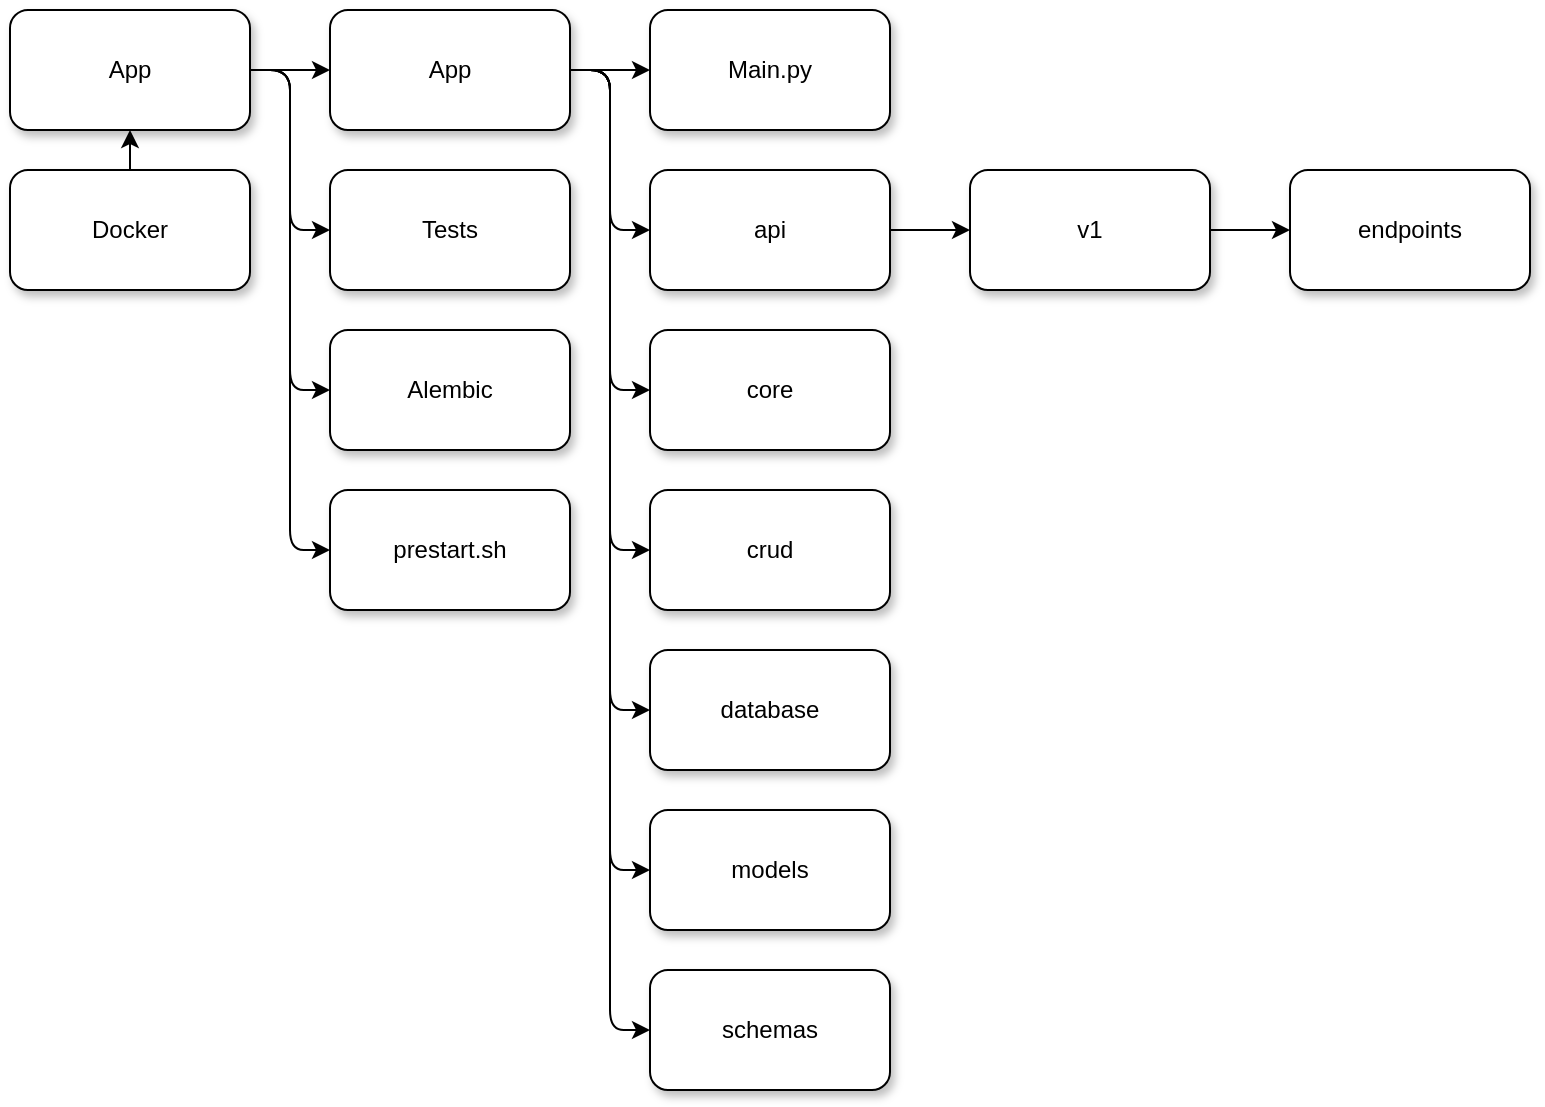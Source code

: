 <mxfile>
    <diagram id="UM4Yagg3QuazXhjJprLF" name="Page-1">
        <mxGraphModel dx="1007" dy="601" grid="1" gridSize="10" guides="1" tooltips="1" connect="1" arrows="1" fold="1" page="1" pageScale="1" pageWidth="1169" pageHeight="1654" math="0" shadow="0">
            <root>
                <mxCell id="0"/>
                <mxCell id="1" parent="0"/>
                <mxCell id="16" style="edgeStyle=orthogonalEdgeStyle;html=1;exitX=1;exitY=0.5;exitDx=0;exitDy=0;entryX=0;entryY=0.5;entryDx=0;entryDy=0;" edge="1" parent="1" source="2" target="13">
                    <mxGeometry relative="1" as="geometry"/>
                </mxCell>
                <mxCell id="17" style="edgeStyle=orthogonalEdgeStyle;html=1;exitX=1;exitY=0.5;exitDx=0;exitDy=0;entryX=0;entryY=0.5;entryDx=0;entryDy=0;" edge="1" parent="1" source="2" target="14">
                    <mxGeometry relative="1" as="geometry"/>
                </mxCell>
                <mxCell id="18" style="edgeStyle=orthogonalEdgeStyle;html=1;exitX=1;exitY=0.5;exitDx=0;exitDy=0;entryX=0;entryY=0.5;entryDx=0;entryDy=0;" edge="1" parent="1" source="2" target="3">
                    <mxGeometry relative="1" as="geometry"/>
                </mxCell>
                <mxCell id="42" style="edgeStyle=orthogonalEdgeStyle;html=1;exitX=1;exitY=0.5;exitDx=0;exitDy=0;entryX=0;entryY=0.5;entryDx=0;entryDy=0;" edge="1" parent="1" source="2" target="41">
                    <mxGeometry relative="1" as="geometry"/>
                </mxCell>
                <mxCell id="2" value="App" style="whiteSpace=wrap;html=1;rounded=1;strokeColor=default;shadow=1;" vertex="1" parent="1">
                    <mxGeometry x="30" y="120" width="120" height="60" as="geometry"/>
                </mxCell>
                <mxCell id="21" style="edgeStyle=orthogonalEdgeStyle;html=1;exitX=1;exitY=0.5;exitDx=0;exitDy=0;entryX=0;entryY=0.5;entryDx=0;entryDy=0;" edge="1" parent="1" source="3" target="20">
                    <mxGeometry relative="1" as="geometry"/>
                </mxCell>
                <mxCell id="29" style="edgeStyle=orthogonalEdgeStyle;html=1;exitX=1;exitY=0.5;exitDx=0;exitDy=0;entryX=0;entryY=0.5;entryDx=0;entryDy=0;" edge="1" parent="1" source="3" target="23">
                    <mxGeometry relative="1" as="geometry"/>
                </mxCell>
                <mxCell id="30" style="edgeStyle=orthogonalEdgeStyle;html=1;exitX=1;exitY=0.5;exitDx=0;exitDy=0;entryX=0;entryY=0.5;entryDx=0;entryDy=0;" edge="1" parent="1" source="3" target="26">
                    <mxGeometry relative="1" as="geometry"/>
                </mxCell>
                <mxCell id="31" style="edgeStyle=orthogonalEdgeStyle;html=1;exitX=1;exitY=0.5;exitDx=0;exitDy=0;entryX=0;entryY=0.5;entryDx=0;entryDy=0;" edge="1" parent="1" source="3" target="24">
                    <mxGeometry relative="1" as="geometry"/>
                </mxCell>
                <mxCell id="32" style="edgeStyle=orthogonalEdgeStyle;html=1;exitX=1;exitY=0.5;exitDx=0;exitDy=0;entryX=0;entryY=0.5;entryDx=0;entryDy=0;" edge="1" parent="1" source="3" target="25">
                    <mxGeometry relative="1" as="geometry"/>
                </mxCell>
                <mxCell id="33" style="edgeStyle=orthogonalEdgeStyle;html=1;exitX=1;exitY=0.5;exitDx=0;exitDy=0;entryX=0;entryY=0.5;entryDx=0;entryDy=0;" edge="1" parent="1" source="3" target="27">
                    <mxGeometry relative="1" as="geometry"/>
                </mxCell>
                <mxCell id="34" style="edgeStyle=orthogonalEdgeStyle;html=1;exitX=1;exitY=0.5;exitDx=0;exitDy=0;entryX=0;entryY=0.5;entryDx=0;entryDy=0;" edge="1" parent="1" source="3" target="28">
                    <mxGeometry relative="1" as="geometry"/>
                </mxCell>
                <mxCell id="3" value="App" style="whiteSpace=wrap;html=1;rounded=1;shadow=1;strokeColor=default;" vertex="1" parent="1">
                    <mxGeometry x="190" y="120" width="120" height="60" as="geometry"/>
                </mxCell>
                <mxCell id="13" value="Alembic" style="whiteSpace=wrap;html=1;rounded=1;shadow=1;strokeColor=default;" vertex="1" parent="1">
                    <mxGeometry x="190" y="280" width="120" height="60" as="geometry"/>
                </mxCell>
                <mxCell id="14" value="Tests" style="whiteSpace=wrap;html=1;rounded=1;shadow=1;strokeColor=default;" vertex="1" parent="1">
                    <mxGeometry x="190" y="200" width="120" height="60" as="geometry"/>
                </mxCell>
                <mxCell id="20" value="Main.py" style="whiteSpace=wrap;html=1;rounded=1;shadow=1;strokeColor=default;" vertex="1" parent="1">
                    <mxGeometry x="350" y="120" width="120" height="60" as="geometry"/>
                </mxCell>
                <mxCell id="37" style="edgeStyle=orthogonalEdgeStyle;html=1;exitX=1;exitY=0.5;exitDx=0;exitDy=0;entryX=0;entryY=0.5;entryDx=0;entryDy=0;" edge="1" parent="1" source="23" target="35">
                    <mxGeometry relative="1" as="geometry"/>
                </mxCell>
                <mxCell id="23" value="api" style="whiteSpace=wrap;html=1;rounded=1;shadow=1;strokeColor=default;" vertex="1" parent="1">
                    <mxGeometry x="350" y="200" width="120" height="60" as="geometry"/>
                </mxCell>
                <mxCell id="24" value="crud" style="whiteSpace=wrap;html=1;rounded=1;shadow=1;strokeColor=default;" vertex="1" parent="1">
                    <mxGeometry x="350" y="360" width="120" height="60" as="geometry"/>
                </mxCell>
                <mxCell id="25" value="database" style="whiteSpace=wrap;html=1;rounded=1;shadow=1;strokeColor=default;" vertex="1" parent="1">
                    <mxGeometry x="350" y="440" width="120" height="60" as="geometry"/>
                </mxCell>
                <mxCell id="26" value="core" style="whiteSpace=wrap;html=1;rounded=1;shadow=1;strokeColor=default;" vertex="1" parent="1">
                    <mxGeometry x="350" y="280" width="120" height="60" as="geometry"/>
                </mxCell>
                <mxCell id="27" value="models" style="whiteSpace=wrap;html=1;rounded=1;shadow=1;strokeColor=default;" vertex="1" parent="1">
                    <mxGeometry x="350" y="520" width="120" height="60" as="geometry"/>
                </mxCell>
                <mxCell id="28" value="schemas" style="whiteSpace=wrap;html=1;rounded=1;shadow=1;strokeColor=default;" vertex="1" parent="1">
                    <mxGeometry x="350" y="600" width="120" height="60" as="geometry"/>
                </mxCell>
                <mxCell id="38" style="edgeStyle=orthogonalEdgeStyle;html=1;exitX=1;exitY=0.5;exitDx=0;exitDy=0;entryX=0;entryY=0.5;entryDx=0;entryDy=0;" edge="1" parent="1" source="35" target="36">
                    <mxGeometry relative="1" as="geometry"/>
                </mxCell>
                <mxCell id="35" value="v1" style="whiteSpace=wrap;html=1;rounded=1;shadow=1;strokeColor=default;" vertex="1" parent="1">
                    <mxGeometry x="510" y="200" width="120" height="60" as="geometry"/>
                </mxCell>
                <mxCell id="36" value="endpoints" style="whiteSpace=wrap;html=1;rounded=1;shadow=1;strokeColor=default;" vertex="1" parent="1">
                    <mxGeometry x="670" y="200" width="120" height="60" as="geometry"/>
                </mxCell>
                <mxCell id="40" style="edgeStyle=orthogonalEdgeStyle;html=1;exitX=0.5;exitY=0;exitDx=0;exitDy=0;entryX=0.5;entryY=1;entryDx=0;entryDy=0;" edge="1" parent="1" source="39" target="2">
                    <mxGeometry relative="1" as="geometry"/>
                </mxCell>
                <mxCell id="39" value="Docker" style="whiteSpace=wrap;html=1;rounded=1;shadow=1;strokeColor=default;" vertex="1" parent="1">
                    <mxGeometry x="30" y="200" width="120" height="60" as="geometry"/>
                </mxCell>
                <mxCell id="41" value="prestart.sh" style="whiteSpace=wrap;html=1;rounded=1;shadow=1;strokeColor=default;" vertex="1" parent="1">
                    <mxGeometry x="190" y="360" width="120" height="60" as="geometry"/>
                </mxCell>
            </root>
        </mxGraphModel>
    </diagram>
</mxfile>